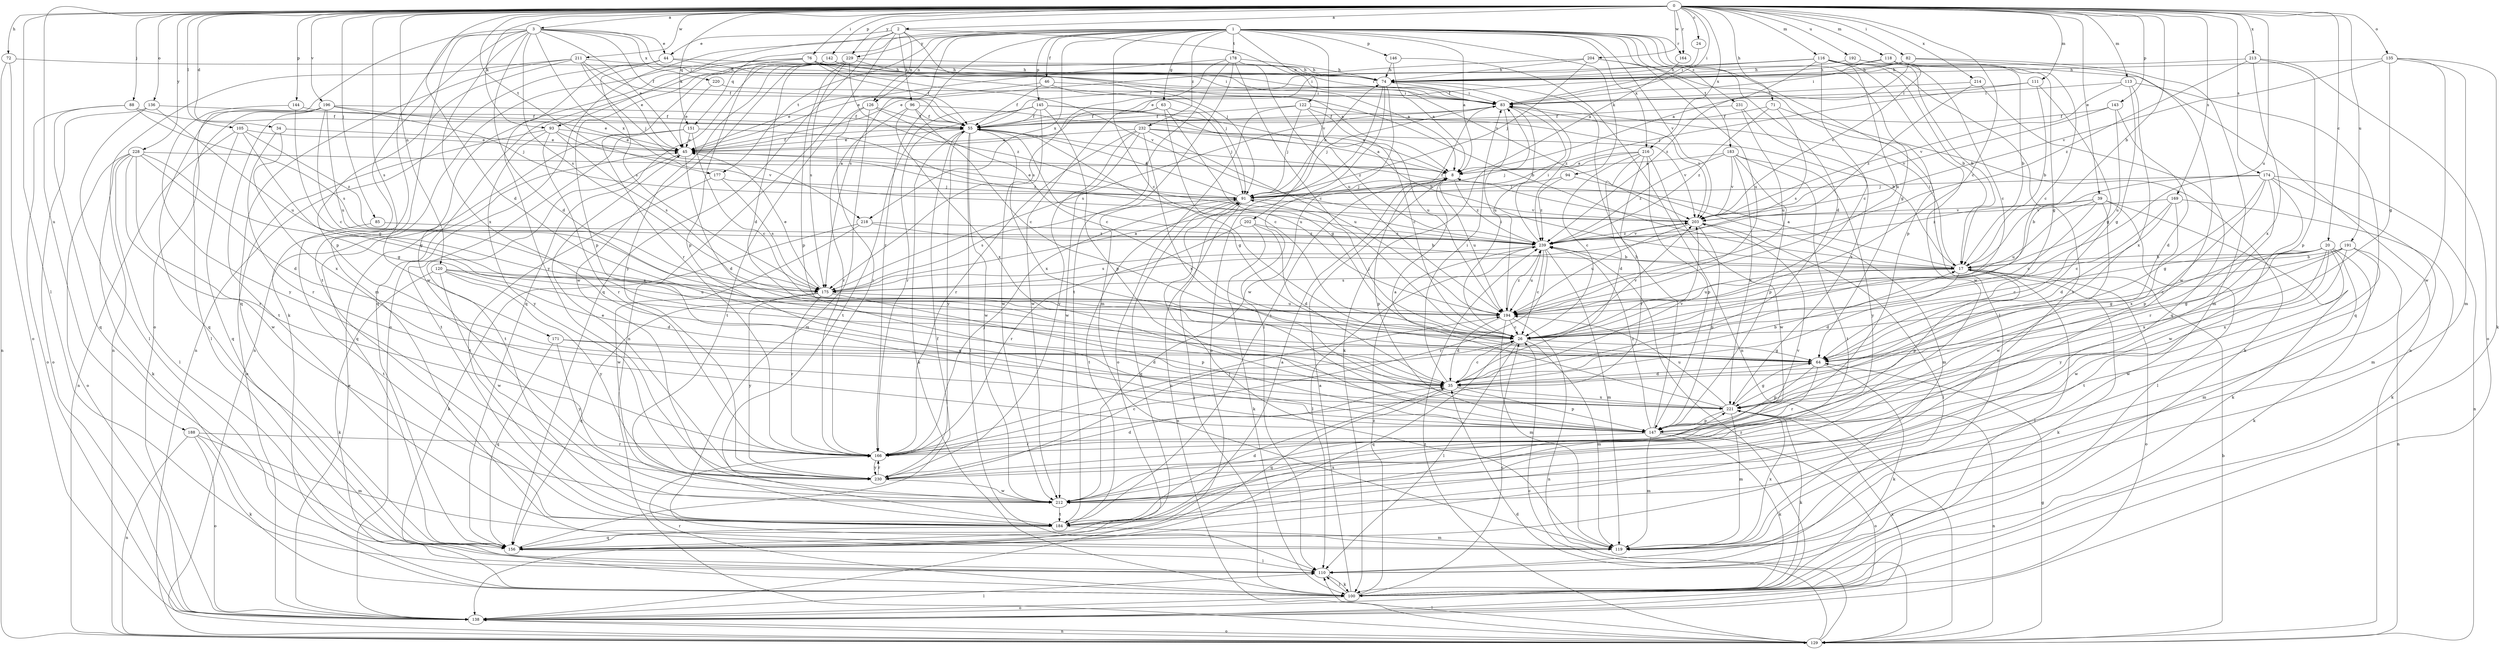 strict digraph  {
0;
1;
2;
3;
8;
17;
20;
24;
26;
34;
35;
39;
44;
45;
46;
55;
63;
64;
71;
72;
74;
76;
82;
83;
85;
88;
91;
93;
94;
96;
100;
105;
110;
111;
113;
116;
118;
119;
120;
122;
126;
129;
135;
136;
138;
142;
143;
144;
145;
146;
147;
151;
156;
164;
166;
169;
171;
174;
175;
177;
178;
183;
184;
188;
191;
192;
194;
196;
202;
203;
204;
211;
212;
213;
214;
216;
218;
220;
221;
228;
229;
230;
231;
232;
239;
0 -> 2  [label=a];
0 -> 3  [label=a];
0 -> 17  [label=b];
0 -> 20  [label=c];
0 -> 24  [label=c];
0 -> 26  [label=c];
0 -> 34  [label=d];
0 -> 35  [label=d];
0 -> 39  [label=e];
0 -> 71  [label=h];
0 -> 72  [label=h];
0 -> 76  [label=i];
0 -> 82  [label=i];
0 -> 83  [label=i];
0 -> 85  [label=j];
0 -> 88  [label=j];
0 -> 93  [label=k];
0 -> 105  [label=l];
0 -> 110  [label=l];
0 -> 111  [label=m];
0 -> 113  [label=m];
0 -> 116  [label=m];
0 -> 118  [label=m];
0 -> 120  [label=n];
0 -> 135  [label=o];
0 -> 136  [label=o];
0 -> 142  [label=p];
0 -> 143  [label=p];
0 -> 144  [label=p];
0 -> 151  [label=q];
0 -> 164  [label=r];
0 -> 169  [label=s];
0 -> 171  [label=s];
0 -> 174  [label=s];
0 -> 177  [label=t];
0 -> 188  [label=u];
0 -> 191  [label=u];
0 -> 192  [label=u];
0 -> 194  [label=u];
0 -> 196  [label=v];
0 -> 204  [label=w];
0 -> 211  [label=w];
0 -> 213  [label=x];
0 -> 214  [label=x];
0 -> 216  [label=x];
0 -> 228  [label=y];
0 -> 229  [label=y];
1 -> 8  [label=a];
1 -> 26  [label=c];
1 -> 35  [label=d];
1 -> 46  [label=f];
1 -> 63  [label=g];
1 -> 64  [label=g];
1 -> 93  [label=k];
1 -> 94  [label=k];
1 -> 122  [label=n];
1 -> 126  [label=n];
1 -> 145  [label=p];
1 -> 146  [label=p];
1 -> 147  [label=p];
1 -> 151  [label=q];
1 -> 164  [label=r];
1 -> 166  [label=r];
1 -> 175  [label=s];
1 -> 177  [label=t];
1 -> 178  [label=t];
1 -> 183  [label=t];
1 -> 202  [label=v];
1 -> 203  [label=v];
1 -> 216  [label=x];
1 -> 218  [label=x];
1 -> 229  [label=y];
1 -> 231  [label=z];
1 -> 232  [label=z];
2 -> 44  [label=e];
2 -> 91  [label=j];
2 -> 96  [label=k];
2 -> 126  [label=n];
2 -> 129  [label=n];
2 -> 138  [label=o];
2 -> 156  [label=q];
2 -> 203  [label=v];
3 -> 35  [label=d];
3 -> 44  [label=e];
3 -> 45  [label=e];
3 -> 55  [label=f];
3 -> 83  [label=i];
3 -> 100  [label=k];
3 -> 119  [label=m];
3 -> 138  [label=o];
3 -> 175  [label=s];
3 -> 184  [label=t];
3 -> 218  [label=x];
3 -> 220  [label=x];
3 -> 221  [label=x];
8 -> 91  [label=j];
8 -> 147  [label=p];
8 -> 194  [label=u];
8 -> 239  [label=z];
17 -> 8  [label=a];
17 -> 35  [label=d];
17 -> 83  [label=i];
17 -> 100  [label=k];
17 -> 110  [label=l];
17 -> 138  [label=o];
17 -> 147  [label=p];
17 -> 175  [label=s];
17 -> 194  [label=u];
20 -> 17  [label=b];
20 -> 26  [label=c];
20 -> 64  [label=g];
20 -> 100  [label=k];
20 -> 119  [label=m];
20 -> 184  [label=t];
20 -> 212  [label=w];
20 -> 221  [label=x];
20 -> 230  [label=y];
24 -> 83  [label=i];
26 -> 64  [label=g];
26 -> 83  [label=i];
26 -> 91  [label=j];
26 -> 110  [label=l];
26 -> 119  [label=m];
26 -> 156  [label=q];
26 -> 203  [label=v];
34 -> 45  [label=e];
34 -> 166  [label=r];
34 -> 221  [label=x];
35 -> 17  [label=b];
35 -> 26  [label=c];
35 -> 83  [label=i];
35 -> 147  [label=p];
35 -> 156  [label=q];
35 -> 203  [label=v];
35 -> 221  [label=x];
39 -> 26  [label=c];
39 -> 100  [label=k];
39 -> 110  [label=l];
39 -> 194  [label=u];
39 -> 203  [label=v];
39 -> 212  [label=w];
39 -> 239  [label=z];
44 -> 74  [label=h];
44 -> 83  [label=i];
44 -> 129  [label=n];
44 -> 175  [label=s];
44 -> 230  [label=y];
45 -> 8  [label=a];
45 -> 35  [label=d];
45 -> 55  [label=f];
45 -> 184  [label=t];
46 -> 17  [label=b];
46 -> 45  [label=e];
46 -> 55  [label=f];
46 -> 83  [label=i];
55 -> 45  [label=e];
55 -> 64  [label=g];
55 -> 100  [label=k];
55 -> 110  [label=l];
55 -> 194  [label=u];
55 -> 212  [label=w];
55 -> 221  [label=x];
55 -> 230  [label=y];
63 -> 26  [label=c];
63 -> 55  [label=f];
63 -> 64  [label=g];
63 -> 91  [label=j];
63 -> 212  [label=w];
64 -> 35  [label=d];
64 -> 100  [label=k];
64 -> 147  [label=p];
64 -> 166  [label=r];
71 -> 55  [label=f];
71 -> 100  [label=k];
71 -> 175  [label=s];
71 -> 239  [label=z];
72 -> 74  [label=h];
72 -> 129  [label=n];
72 -> 138  [label=o];
74 -> 83  [label=i];
74 -> 110  [label=l];
74 -> 138  [label=o];
74 -> 212  [label=w];
74 -> 239  [label=z];
76 -> 8  [label=a];
76 -> 55  [label=f];
76 -> 74  [label=h];
76 -> 83  [label=i];
76 -> 129  [label=n];
76 -> 147  [label=p];
76 -> 203  [label=v];
76 -> 212  [label=w];
82 -> 8  [label=a];
82 -> 74  [label=h];
82 -> 83  [label=i];
82 -> 119  [label=m];
82 -> 212  [label=w];
83 -> 55  [label=f];
83 -> 91  [label=j];
83 -> 100  [label=k];
83 -> 175  [label=s];
83 -> 194  [label=u];
83 -> 203  [label=v];
85 -> 184  [label=t];
85 -> 239  [label=z];
88 -> 55  [label=f];
88 -> 138  [label=o];
88 -> 156  [label=q];
88 -> 175  [label=s];
91 -> 45  [label=e];
91 -> 55  [label=f];
91 -> 74  [label=h];
91 -> 129  [label=n];
91 -> 156  [label=q];
91 -> 175  [label=s];
91 -> 184  [label=t];
91 -> 203  [label=v];
93 -> 45  [label=e];
93 -> 138  [label=o];
93 -> 166  [label=r];
93 -> 175  [label=s];
93 -> 203  [label=v];
93 -> 230  [label=y];
94 -> 91  [label=j];
94 -> 119  [label=m];
94 -> 239  [label=z];
96 -> 8  [label=a];
96 -> 26  [label=c];
96 -> 55  [label=f];
96 -> 166  [label=r];
96 -> 221  [label=x];
100 -> 8  [label=a];
100 -> 26  [label=c];
100 -> 91  [label=j];
100 -> 110  [label=l];
100 -> 138  [label=o];
100 -> 166  [label=r];
100 -> 239  [label=z];
105 -> 45  [label=e];
105 -> 64  [label=g];
105 -> 129  [label=n];
105 -> 156  [label=q];
105 -> 239  [label=z];
110 -> 100  [label=k];
111 -> 17  [label=b];
111 -> 64  [label=g];
111 -> 83  [label=i];
111 -> 91  [label=j];
113 -> 64  [label=g];
113 -> 83  [label=i];
113 -> 156  [label=q];
113 -> 203  [label=v];
113 -> 221  [label=x];
116 -> 17  [label=b];
116 -> 26  [label=c];
116 -> 45  [label=e];
116 -> 55  [label=f];
116 -> 64  [label=g];
116 -> 74  [label=h];
116 -> 184  [label=t];
116 -> 194  [label=u];
116 -> 212  [label=w];
116 -> 239  [label=z];
118 -> 17  [label=b];
118 -> 26  [label=c];
118 -> 55  [label=f];
118 -> 74  [label=h];
118 -> 129  [label=n];
118 -> 203  [label=v];
119 -> 91  [label=j];
119 -> 221  [label=x];
120 -> 35  [label=d];
120 -> 100  [label=k];
120 -> 175  [label=s];
120 -> 194  [label=u];
120 -> 212  [label=w];
120 -> 230  [label=y];
122 -> 17  [label=b];
122 -> 26  [label=c];
122 -> 55  [label=f];
122 -> 91  [label=j];
122 -> 138  [label=o];
122 -> 194  [label=u];
126 -> 26  [label=c];
126 -> 55  [label=f];
126 -> 119  [label=m];
126 -> 166  [label=r];
126 -> 184  [label=t];
129 -> 17  [label=b];
129 -> 26  [label=c];
129 -> 35  [label=d];
129 -> 64  [label=g];
129 -> 110  [label=l];
129 -> 138  [label=o];
129 -> 239  [label=z];
135 -> 64  [label=g];
135 -> 74  [label=h];
135 -> 100  [label=k];
135 -> 119  [label=m];
135 -> 203  [label=v];
135 -> 212  [label=w];
136 -> 55  [label=f];
136 -> 110  [label=l];
136 -> 138  [label=o];
136 -> 194  [label=u];
138 -> 45  [label=e];
138 -> 110  [label=l];
138 -> 129  [label=n];
138 -> 221  [label=x];
138 -> 239  [label=z];
142 -> 8  [label=a];
142 -> 74  [label=h];
142 -> 83  [label=i];
142 -> 147  [label=p];
142 -> 156  [label=q];
142 -> 166  [label=r];
143 -> 35  [label=d];
143 -> 55  [label=f];
143 -> 194  [label=u];
143 -> 203  [label=v];
144 -> 55  [label=f];
144 -> 64  [label=g];
144 -> 230  [label=y];
145 -> 17  [label=b];
145 -> 55  [label=f];
145 -> 147  [label=p];
145 -> 166  [label=r];
145 -> 184  [label=t];
145 -> 212  [label=w];
145 -> 239  [label=z];
146 -> 8  [label=a];
146 -> 74  [label=h];
146 -> 129  [label=n];
147 -> 74  [label=h];
147 -> 100  [label=k];
147 -> 119  [label=m];
147 -> 138  [label=o];
147 -> 166  [label=r];
147 -> 239  [label=z];
151 -> 26  [label=c];
151 -> 45  [label=e];
151 -> 156  [label=q];
151 -> 184  [label=t];
151 -> 239  [label=z];
156 -> 8  [label=a];
156 -> 55  [label=f];
156 -> 110  [label=l];
164 -> 8  [label=a];
166 -> 91  [label=j];
166 -> 194  [label=u];
166 -> 230  [label=y];
169 -> 26  [label=c];
169 -> 35  [label=d];
169 -> 100  [label=k];
169 -> 203  [label=v];
169 -> 221  [label=x];
171 -> 35  [label=d];
171 -> 64  [label=g];
171 -> 156  [label=q];
171 -> 230  [label=y];
174 -> 17  [label=b];
174 -> 64  [label=g];
174 -> 91  [label=j];
174 -> 119  [label=m];
174 -> 129  [label=n];
174 -> 147  [label=p];
174 -> 166  [label=r];
174 -> 212  [label=w];
175 -> 8  [label=a];
175 -> 45  [label=e];
175 -> 147  [label=p];
175 -> 156  [label=q];
175 -> 166  [label=r];
175 -> 194  [label=u];
175 -> 230  [label=y];
177 -> 91  [label=j];
177 -> 175  [label=s];
177 -> 184  [label=t];
178 -> 26  [label=c];
178 -> 45  [label=e];
178 -> 74  [label=h];
178 -> 119  [label=m];
178 -> 175  [label=s];
178 -> 184  [label=t];
178 -> 194  [label=u];
183 -> 8  [label=a];
183 -> 147  [label=p];
183 -> 184  [label=t];
183 -> 203  [label=v];
183 -> 221  [label=x];
183 -> 230  [label=y];
183 -> 239  [label=z];
184 -> 35  [label=d];
184 -> 83  [label=i];
184 -> 119  [label=m];
184 -> 156  [label=q];
184 -> 221  [label=x];
188 -> 100  [label=k];
188 -> 119  [label=m];
188 -> 129  [label=n];
188 -> 138  [label=o];
188 -> 166  [label=r];
191 -> 17  [label=b];
191 -> 26  [label=c];
191 -> 64  [label=g];
191 -> 129  [label=n];
191 -> 212  [label=w];
191 -> 221  [label=x];
192 -> 17  [label=b];
192 -> 26  [label=c];
192 -> 74  [label=h];
194 -> 26  [label=c];
194 -> 35  [label=d];
194 -> 119  [label=m];
194 -> 129  [label=n];
194 -> 239  [label=z];
196 -> 26  [label=c];
196 -> 45  [label=e];
196 -> 55  [label=f];
196 -> 91  [label=j];
196 -> 110  [label=l];
196 -> 156  [label=q];
196 -> 184  [label=t];
196 -> 194  [label=u];
202 -> 35  [label=d];
202 -> 100  [label=k];
202 -> 166  [label=r];
202 -> 239  [label=z];
203 -> 55  [label=f];
203 -> 110  [label=l];
203 -> 147  [label=p];
203 -> 194  [label=u];
203 -> 239  [label=z];
204 -> 45  [label=e];
204 -> 74  [label=h];
204 -> 91  [label=j];
204 -> 110  [label=l];
204 -> 194  [label=u];
211 -> 45  [label=e];
211 -> 55  [label=f];
211 -> 74  [label=h];
211 -> 91  [label=j];
211 -> 129  [label=n];
211 -> 147  [label=p];
211 -> 156  [label=q];
212 -> 184  [label=t];
213 -> 74  [label=h];
213 -> 138  [label=o];
213 -> 147  [label=p];
213 -> 221  [label=x];
213 -> 239  [label=z];
214 -> 83  [label=i];
214 -> 156  [label=q];
214 -> 239  [label=z];
216 -> 8  [label=a];
216 -> 26  [label=c];
216 -> 35  [label=d];
216 -> 91  [label=j];
216 -> 147  [label=p];
216 -> 166  [label=r];
216 -> 212  [label=w];
218 -> 17  [label=b];
218 -> 100  [label=k];
218 -> 212  [label=w];
218 -> 239  [label=z];
220 -> 45  [label=e];
220 -> 83  [label=i];
221 -> 8  [label=a];
221 -> 64  [label=g];
221 -> 100  [label=k];
221 -> 119  [label=m];
221 -> 129  [label=n];
221 -> 147  [label=p];
221 -> 194  [label=u];
228 -> 8  [label=a];
228 -> 35  [label=d];
228 -> 64  [label=g];
228 -> 100  [label=k];
228 -> 110  [label=l];
228 -> 138  [label=o];
228 -> 166  [label=r];
228 -> 212  [label=w];
229 -> 35  [label=d];
229 -> 74  [label=h];
229 -> 91  [label=j];
229 -> 147  [label=p];
229 -> 156  [label=q];
229 -> 175  [label=s];
229 -> 212  [label=w];
229 -> 230  [label=y];
229 -> 239  [label=z];
230 -> 26  [label=c];
230 -> 35  [label=d];
230 -> 45  [label=e];
230 -> 166  [label=r];
230 -> 203  [label=v];
230 -> 212  [label=w];
231 -> 55  [label=f];
231 -> 194  [label=u];
231 -> 221  [label=x];
232 -> 8  [label=a];
232 -> 45  [label=e];
232 -> 166  [label=r];
232 -> 194  [label=u];
232 -> 203  [label=v];
232 -> 212  [label=w];
232 -> 221  [label=x];
232 -> 230  [label=y];
239 -> 17  [label=b];
239 -> 26  [label=c];
239 -> 83  [label=i];
239 -> 110  [label=l];
239 -> 119  [label=m];
239 -> 166  [label=r];
239 -> 175  [label=s];
239 -> 194  [label=u];
239 -> 203  [label=v];
}
